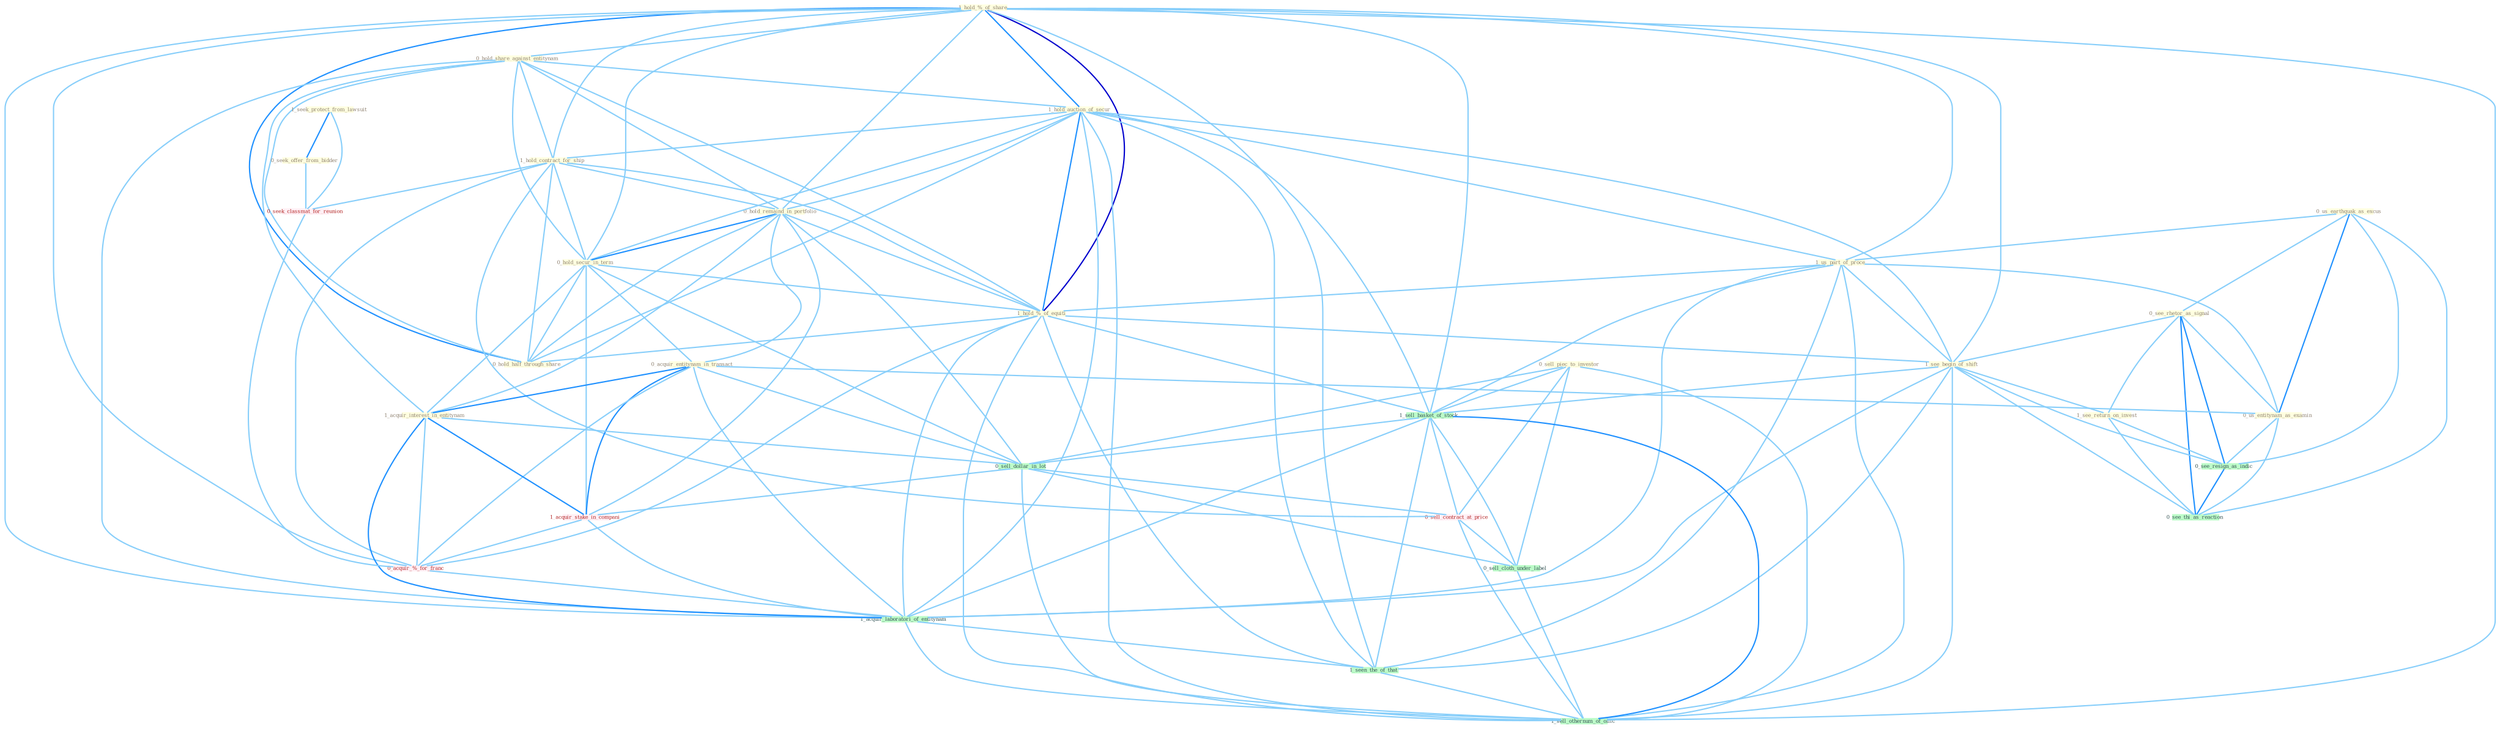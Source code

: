 Graph G{ 
    node
    [shape=polygon,style=filled,width=.5,height=.06,color="#BDFCC9",fixedsize=true,fontsize=4,
    fontcolor="#2f4f4f"];
    {node
    [color="#ffffe0", fontcolor="#8b7d6b"] "1_hold_%_of_share " "0_hold_share_against_entitynam " "1_hold_auction_of_secur " "1_hold_contract_for_ship " "0_us_earthquak_as_excus " "0_hold_remaind_in_portfolio " "0_sell_piec_to_investor " "0_hold_secur_in_term " "1_us_part_of_proce " "0_see_rhetor_as_signal " "0_acquir_entitynam_in_transact " "1_hold_%_of_equiti " "1_see_begin_of_shift " "0_us_entitynam_as_examin " "1_see_return_on_invest " "0_hold_half_through_share " "1_acquir_interest_in_entitynam " "1_seek_protect_from_lawsuit " "0_seek_offer_from_bidder "}
{node [color="#fff0f5", fontcolor="#b22222"] "0_seek_classmat_for_reunion " "1_acquir_stake_in_compani " "0_acquir_%_for_franc " "0_sell_contract_at_price "}
edge [color="#B0E2FF"];

	"1_hold_%_of_share " -- "0_hold_share_against_entitynam " [w="1", color="#87cefa" ];
	"1_hold_%_of_share " -- "1_hold_auction_of_secur " [w="2", color="#1e90ff" , len=0.8];
	"1_hold_%_of_share " -- "1_hold_contract_for_ship " [w="1", color="#87cefa" ];
	"1_hold_%_of_share " -- "0_hold_remaind_in_portfolio " [w="1", color="#87cefa" ];
	"1_hold_%_of_share " -- "0_hold_secur_in_term " [w="1", color="#87cefa" ];
	"1_hold_%_of_share " -- "1_us_part_of_proce " [w="1", color="#87cefa" ];
	"1_hold_%_of_share " -- "1_hold_%_of_equiti " [w="3", color="#0000cd" , len=0.6];
	"1_hold_%_of_share " -- "1_see_begin_of_shift " [w="1", color="#87cefa" ];
	"1_hold_%_of_share " -- "0_hold_half_through_share " [w="2", color="#1e90ff" , len=0.8];
	"1_hold_%_of_share " -- "1_sell_basket_of_stock " [w="1", color="#87cefa" ];
	"1_hold_%_of_share " -- "0_acquir_%_for_franc " [w="1", color="#87cefa" ];
	"1_hold_%_of_share " -- "1_acquir_laboratori_of_entitynam " [w="1", color="#87cefa" ];
	"1_hold_%_of_share " -- "1_seen_the_of_that " [w="1", color="#87cefa" ];
	"1_hold_%_of_share " -- "1_sell_othernum_of_offic " [w="1", color="#87cefa" ];
	"0_hold_share_against_entitynam " -- "1_hold_auction_of_secur " [w="1", color="#87cefa" ];
	"0_hold_share_against_entitynam " -- "1_hold_contract_for_ship " [w="1", color="#87cefa" ];
	"0_hold_share_against_entitynam " -- "0_hold_remaind_in_portfolio " [w="1", color="#87cefa" ];
	"0_hold_share_against_entitynam " -- "0_hold_secur_in_term " [w="1", color="#87cefa" ];
	"0_hold_share_against_entitynam " -- "1_hold_%_of_equiti " [w="1", color="#87cefa" ];
	"0_hold_share_against_entitynam " -- "0_hold_half_through_share " [w="1", color="#87cefa" ];
	"0_hold_share_against_entitynam " -- "1_acquir_interest_in_entitynam " [w="1", color="#87cefa" ];
	"0_hold_share_against_entitynam " -- "1_acquir_laboratori_of_entitynam " [w="1", color="#87cefa" ];
	"1_hold_auction_of_secur " -- "1_hold_contract_for_ship " [w="1", color="#87cefa" ];
	"1_hold_auction_of_secur " -- "0_hold_remaind_in_portfolio " [w="1", color="#87cefa" ];
	"1_hold_auction_of_secur " -- "0_hold_secur_in_term " [w="1", color="#87cefa" ];
	"1_hold_auction_of_secur " -- "1_us_part_of_proce " [w="1", color="#87cefa" ];
	"1_hold_auction_of_secur " -- "1_hold_%_of_equiti " [w="2", color="#1e90ff" , len=0.8];
	"1_hold_auction_of_secur " -- "1_see_begin_of_shift " [w="1", color="#87cefa" ];
	"1_hold_auction_of_secur " -- "0_hold_half_through_share " [w="1", color="#87cefa" ];
	"1_hold_auction_of_secur " -- "1_sell_basket_of_stock " [w="1", color="#87cefa" ];
	"1_hold_auction_of_secur " -- "1_acquir_laboratori_of_entitynam " [w="1", color="#87cefa" ];
	"1_hold_auction_of_secur " -- "1_seen_the_of_that " [w="1", color="#87cefa" ];
	"1_hold_auction_of_secur " -- "1_sell_othernum_of_offic " [w="1", color="#87cefa" ];
	"1_hold_contract_for_ship " -- "0_hold_remaind_in_portfolio " [w="1", color="#87cefa" ];
	"1_hold_contract_for_ship " -- "0_hold_secur_in_term " [w="1", color="#87cefa" ];
	"1_hold_contract_for_ship " -- "1_hold_%_of_equiti " [w="1", color="#87cefa" ];
	"1_hold_contract_for_ship " -- "0_hold_half_through_share " [w="1", color="#87cefa" ];
	"1_hold_contract_for_ship " -- "0_seek_classmat_for_reunion " [w="1", color="#87cefa" ];
	"1_hold_contract_for_ship " -- "0_acquir_%_for_franc " [w="1", color="#87cefa" ];
	"1_hold_contract_for_ship " -- "0_sell_contract_at_price " [w="1", color="#87cefa" ];
	"0_us_earthquak_as_excus " -- "1_us_part_of_proce " [w="1", color="#87cefa" ];
	"0_us_earthquak_as_excus " -- "0_see_rhetor_as_signal " [w="1", color="#87cefa" ];
	"0_us_earthquak_as_excus " -- "0_us_entitynam_as_examin " [w="2", color="#1e90ff" , len=0.8];
	"0_us_earthquak_as_excus " -- "0_see_resign_as_indic " [w="1", color="#87cefa" ];
	"0_us_earthquak_as_excus " -- "0_see_thi_as_reaction " [w="1", color="#87cefa" ];
	"0_hold_remaind_in_portfolio " -- "0_hold_secur_in_term " [w="2", color="#1e90ff" , len=0.8];
	"0_hold_remaind_in_portfolio " -- "0_acquir_entitynam_in_transact " [w="1", color="#87cefa" ];
	"0_hold_remaind_in_portfolio " -- "1_hold_%_of_equiti " [w="1", color="#87cefa" ];
	"0_hold_remaind_in_portfolio " -- "0_hold_half_through_share " [w="1", color="#87cefa" ];
	"0_hold_remaind_in_portfolio " -- "1_acquir_interest_in_entitynam " [w="1", color="#87cefa" ];
	"0_hold_remaind_in_portfolio " -- "0_sell_dollar_in_lot " [w="1", color="#87cefa" ];
	"0_hold_remaind_in_portfolio " -- "1_acquir_stake_in_compani " [w="1", color="#87cefa" ];
	"0_sell_piec_to_investor " -- "1_sell_basket_of_stock " [w="1", color="#87cefa" ];
	"0_sell_piec_to_investor " -- "0_sell_dollar_in_lot " [w="1", color="#87cefa" ];
	"0_sell_piec_to_investor " -- "0_sell_contract_at_price " [w="1", color="#87cefa" ];
	"0_sell_piec_to_investor " -- "0_sell_cloth_under_label " [w="1", color="#87cefa" ];
	"0_sell_piec_to_investor " -- "1_sell_othernum_of_offic " [w="1", color="#87cefa" ];
	"0_hold_secur_in_term " -- "0_acquir_entitynam_in_transact " [w="1", color="#87cefa" ];
	"0_hold_secur_in_term " -- "1_hold_%_of_equiti " [w="1", color="#87cefa" ];
	"0_hold_secur_in_term " -- "0_hold_half_through_share " [w="1", color="#87cefa" ];
	"0_hold_secur_in_term " -- "1_acquir_interest_in_entitynam " [w="1", color="#87cefa" ];
	"0_hold_secur_in_term " -- "0_sell_dollar_in_lot " [w="1", color="#87cefa" ];
	"0_hold_secur_in_term " -- "1_acquir_stake_in_compani " [w="1", color="#87cefa" ];
	"1_us_part_of_proce " -- "1_hold_%_of_equiti " [w="1", color="#87cefa" ];
	"1_us_part_of_proce " -- "1_see_begin_of_shift " [w="1", color="#87cefa" ];
	"1_us_part_of_proce " -- "0_us_entitynam_as_examin " [w="1", color="#87cefa" ];
	"1_us_part_of_proce " -- "1_sell_basket_of_stock " [w="1", color="#87cefa" ];
	"1_us_part_of_proce " -- "1_acquir_laboratori_of_entitynam " [w="1", color="#87cefa" ];
	"1_us_part_of_proce " -- "1_seen_the_of_that " [w="1", color="#87cefa" ];
	"1_us_part_of_proce " -- "1_sell_othernum_of_offic " [w="1", color="#87cefa" ];
	"0_see_rhetor_as_signal " -- "1_see_begin_of_shift " [w="1", color="#87cefa" ];
	"0_see_rhetor_as_signal " -- "0_us_entitynam_as_examin " [w="1", color="#87cefa" ];
	"0_see_rhetor_as_signal " -- "1_see_return_on_invest " [w="1", color="#87cefa" ];
	"0_see_rhetor_as_signal " -- "0_see_resign_as_indic " [w="2", color="#1e90ff" , len=0.8];
	"0_see_rhetor_as_signal " -- "0_see_thi_as_reaction " [w="2", color="#1e90ff" , len=0.8];
	"0_acquir_entitynam_in_transact " -- "0_us_entitynam_as_examin " [w="1", color="#87cefa" ];
	"0_acquir_entitynam_in_transact " -- "1_acquir_interest_in_entitynam " [w="2", color="#1e90ff" , len=0.8];
	"0_acquir_entitynam_in_transact " -- "0_sell_dollar_in_lot " [w="1", color="#87cefa" ];
	"0_acquir_entitynam_in_transact " -- "1_acquir_stake_in_compani " [w="2", color="#1e90ff" , len=0.8];
	"0_acquir_entitynam_in_transact " -- "0_acquir_%_for_franc " [w="1", color="#87cefa" ];
	"0_acquir_entitynam_in_transact " -- "1_acquir_laboratori_of_entitynam " [w="1", color="#87cefa" ];
	"1_hold_%_of_equiti " -- "1_see_begin_of_shift " [w="1", color="#87cefa" ];
	"1_hold_%_of_equiti " -- "0_hold_half_through_share " [w="1", color="#87cefa" ];
	"1_hold_%_of_equiti " -- "1_sell_basket_of_stock " [w="1", color="#87cefa" ];
	"1_hold_%_of_equiti " -- "0_acquir_%_for_franc " [w="1", color="#87cefa" ];
	"1_hold_%_of_equiti " -- "1_acquir_laboratori_of_entitynam " [w="1", color="#87cefa" ];
	"1_hold_%_of_equiti " -- "1_seen_the_of_that " [w="1", color="#87cefa" ];
	"1_hold_%_of_equiti " -- "1_sell_othernum_of_offic " [w="1", color="#87cefa" ];
	"1_see_begin_of_shift " -- "1_see_return_on_invest " [w="1", color="#87cefa" ];
	"1_see_begin_of_shift " -- "1_sell_basket_of_stock " [w="1", color="#87cefa" ];
	"1_see_begin_of_shift " -- "0_see_resign_as_indic " [w="1", color="#87cefa" ];
	"1_see_begin_of_shift " -- "1_acquir_laboratori_of_entitynam " [w="1", color="#87cefa" ];
	"1_see_begin_of_shift " -- "1_seen_the_of_that " [w="1", color="#87cefa" ];
	"1_see_begin_of_shift " -- "1_sell_othernum_of_offic " [w="1", color="#87cefa" ];
	"1_see_begin_of_shift " -- "0_see_thi_as_reaction " [w="1", color="#87cefa" ];
	"0_us_entitynam_as_examin " -- "0_see_resign_as_indic " [w="1", color="#87cefa" ];
	"0_us_entitynam_as_examin " -- "0_see_thi_as_reaction " [w="1", color="#87cefa" ];
	"1_see_return_on_invest " -- "0_see_resign_as_indic " [w="1", color="#87cefa" ];
	"1_see_return_on_invest " -- "0_see_thi_as_reaction " [w="1", color="#87cefa" ];
	"1_acquir_interest_in_entitynam " -- "0_sell_dollar_in_lot " [w="1", color="#87cefa" ];
	"1_acquir_interest_in_entitynam " -- "1_acquir_stake_in_compani " [w="2", color="#1e90ff" , len=0.8];
	"1_acquir_interest_in_entitynam " -- "0_acquir_%_for_franc " [w="1", color="#87cefa" ];
	"1_acquir_interest_in_entitynam " -- "1_acquir_laboratori_of_entitynam " [w="2", color="#1e90ff" , len=0.8];
	"1_seek_protect_from_lawsuit " -- "0_seek_offer_from_bidder " [w="2", color="#1e90ff" , len=0.8];
	"1_seek_protect_from_lawsuit " -- "0_seek_classmat_for_reunion " [w="1", color="#87cefa" ];
	"0_seek_offer_from_bidder " -- "0_seek_classmat_for_reunion " [w="1", color="#87cefa" ];
	"0_seek_classmat_for_reunion " -- "0_acquir_%_for_franc " [w="1", color="#87cefa" ];
	"1_sell_basket_of_stock " -- "0_sell_dollar_in_lot " [w="1", color="#87cefa" ];
	"1_sell_basket_of_stock " -- "0_sell_contract_at_price " [w="1", color="#87cefa" ];
	"1_sell_basket_of_stock " -- "1_acquir_laboratori_of_entitynam " [w="1", color="#87cefa" ];
	"1_sell_basket_of_stock " -- "0_sell_cloth_under_label " [w="1", color="#87cefa" ];
	"1_sell_basket_of_stock " -- "1_seen_the_of_that " [w="1", color="#87cefa" ];
	"1_sell_basket_of_stock " -- "1_sell_othernum_of_offic " [w="2", color="#1e90ff" , len=0.8];
	"0_sell_dollar_in_lot " -- "1_acquir_stake_in_compani " [w="1", color="#87cefa" ];
	"0_sell_dollar_in_lot " -- "0_sell_contract_at_price " [w="1", color="#87cefa" ];
	"0_sell_dollar_in_lot " -- "0_sell_cloth_under_label " [w="1", color="#87cefa" ];
	"0_sell_dollar_in_lot " -- "1_sell_othernum_of_offic " [w="1", color="#87cefa" ];
	"0_see_resign_as_indic " -- "0_see_thi_as_reaction " [w="2", color="#1e90ff" , len=0.8];
	"1_acquir_stake_in_compani " -- "0_acquir_%_for_franc " [w="1", color="#87cefa" ];
	"1_acquir_stake_in_compani " -- "1_acquir_laboratori_of_entitynam " [w="1", color="#87cefa" ];
	"0_acquir_%_for_franc " -- "1_acquir_laboratori_of_entitynam " [w="1", color="#87cefa" ];
	"0_sell_contract_at_price " -- "0_sell_cloth_under_label " [w="1", color="#87cefa" ];
	"0_sell_contract_at_price " -- "1_sell_othernum_of_offic " [w="1", color="#87cefa" ];
	"1_acquir_laboratori_of_entitynam " -- "1_seen_the_of_that " [w="1", color="#87cefa" ];
	"1_acquir_laboratori_of_entitynam " -- "1_sell_othernum_of_offic " [w="1", color="#87cefa" ];
	"0_sell_cloth_under_label " -- "1_sell_othernum_of_offic " [w="1", color="#87cefa" ];
	"1_seen_the_of_that " -- "1_sell_othernum_of_offic " [w="1", color="#87cefa" ];
}